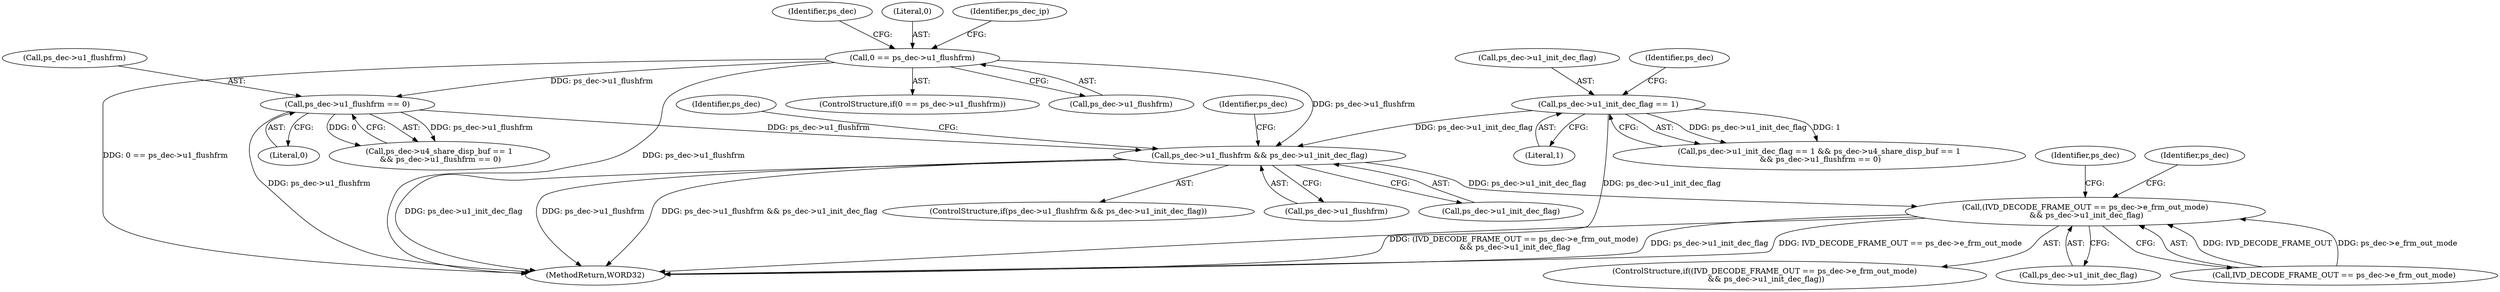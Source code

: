 digraph "0_Android_a78887bcffbc2995cf9ed72e0697acf560875e9e@pointer" {
"1000705" [label="(Call,ps_dec->u1_flushfrm && ps_dec->u1_init_dec_flag)"];
"1000253" [label="(Call,0 == ps_dec->u1_flushfrm)"];
"1000542" [label="(Call,ps_dec->u1_flushfrm == 0)"];
"1000531" [label="(Call,ps_dec->u1_init_dec_flag == 1)"];
"1001971" [label="(Call,(IVD_DECODE_FRAME_OUT == ps_dec->e_frm_out_mode)\n && ps_dec->u1_init_dec_flag)"];
"1002129" [label="(MethodReturn,WORD32)"];
"1000543" [label="(Call,ps_dec->u1_flushfrm)"];
"1002010" [label="(Identifier,ps_dec)"];
"1000536" [label="(Call,ps_dec->u4_share_disp_buf == 1\n && ps_dec->u1_flushfrm == 0)"];
"1000303" [label="(Identifier,ps_dec)"];
"1001982" [label="(Identifier,ps_dec)"];
"1001970" [label="(ControlStructure,if((IVD_DECODE_FRAME_OUT == ps_dec->e_frm_out_mode)\n && ps_dec->u1_init_dec_flag))"];
"1000704" [label="(ControlStructure,if(ps_dec->u1_flushfrm && ps_dec->u1_init_dec_flag))"];
"1000892" [label="(Identifier,ps_dec)"];
"1000254" [label="(Literal,0)"];
"1000530" [label="(Call,ps_dec->u1_init_dec_flag == 1 && ps_dec->u4_share_disp_buf == 1\n && ps_dec->u1_flushfrm == 0)"];
"1000253" [label="(Call,0 == ps_dec->u1_flushfrm)"];
"1000542" [label="(Call,ps_dec->u1_flushfrm == 0)"];
"1000532" [label="(Call,ps_dec->u1_init_dec_flag)"];
"1000705" [label="(Call,ps_dec->u1_flushfrm && ps_dec->u1_init_dec_flag)"];
"1000709" [label="(Call,ps_dec->u1_init_dec_flag)"];
"1000535" [label="(Literal,1)"];
"1000262" [label="(Identifier,ps_dec_ip)"];
"1000539" [label="(Identifier,ps_dec)"];
"1001977" [label="(Call,ps_dec->u1_init_dec_flag)"];
"1000714" [label="(Identifier,ps_dec)"];
"1000531" [label="(Call,ps_dec->u1_init_dec_flag == 1)"];
"1000546" [label="(Literal,0)"];
"1000706" [label="(Call,ps_dec->u1_flushfrm)"];
"1001972" [label="(Call,IVD_DECODE_FRAME_OUT == ps_dec->e_frm_out_mode)"];
"1000252" [label="(ControlStructure,if(0 == ps_dec->u1_flushfrm))"];
"1001971" [label="(Call,(IVD_DECODE_FRAME_OUT == ps_dec->e_frm_out_mode)\n && ps_dec->u1_init_dec_flag)"];
"1000255" [label="(Call,ps_dec->u1_flushfrm)"];
"1000705" -> "1000704"  [label="AST: "];
"1000705" -> "1000706"  [label="CFG: "];
"1000705" -> "1000709"  [label="CFG: "];
"1000706" -> "1000705"  [label="AST: "];
"1000709" -> "1000705"  [label="AST: "];
"1000714" -> "1000705"  [label="CFG: "];
"1000892" -> "1000705"  [label="CFG: "];
"1000705" -> "1002129"  [label="DDG: ps_dec->u1_init_dec_flag"];
"1000705" -> "1002129"  [label="DDG: ps_dec->u1_flushfrm"];
"1000705" -> "1002129"  [label="DDG: ps_dec->u1_flushfrm && ps_dec->u1_init_dec_flag"];
"1000253" -> "1000705"  [label="DDG: ps_dec->u1_flushfrm"];
"1000542" -> "1000705"  [label="DDG: ps_dec->u1_flushfrm"];
"1000531" -> "1000705"  [label="DDG: ps_dec->u1_init_dec_flag"];
"1000705" -> "1001971"  [label="DDG: ps_dec->u1_init_dec_flag"];
"1000253" -> "1000252"  [label="AST: "];
"1000253" -> "1000255"  [label="CFG: "];
"1000254" -> "1000253"  [label="AST: "];
"1000255" -> "1000253"  [label="AST: "];
"1000262" -> "1000253"  [label="CFG: "];
"1000303" -> "1000253"  [label="CFG: "];
"1000253" -> "1002129"  [label="DDG: 0 == ps_dec->u1_flushfrm"];
"1000253" -> "1002129"  [label="DDG: ps_dec->u1_flushfrm"];
"1000253" -> "1000542"  [label="DDG: ps_dec->u1_flushfrm"];
"1000542" -> "1000536"  [label="AST: "];
"1000542" -> "1000546"  [label="CFG: "];
"1000543" -> "1000542"  [label="AST: "];
"1000546" -> "1000542"  [label="AST: "];
"1000536" -> "1000542"  [label="CFG: "];
"1000542" -> "1002129"  [label="DDG: ps_dec->u1_flushfrm"];
"1000542" -> "1000536"  [label="DDG: ps_dec->u1_flushfrm"];
"1000542" -> "1000536"  [label="DDG: 0"];
"1000531" -> "1000530"  [label="AST: "];
"1000531" -> "1000535"  [label="CFG: "];
"1000532" -> "1000531"  [label="AST: "];
"1000535" -> "1000531"  [label="AST: "];
"1000539" -> "1000531"  [label="CFG: "];
"1000530" -> "1000531"  [label="CFG: "];
"1000531" -> "1002129"  [label="DDG: ps_dec->u1_init_dec_flag"];
"1000531" -> "1000530"  [label="DDG: ps_dec->u1_init_dec_flag"];
"1000531" -> "1000530"  [label="DDG: 1"];
"1001971" -> "1001970"  [label="AST: "];
"1001971" -> "1001972"  [label="CFG: "];
"1001971" -> "1001977"  [label="CFG: "];
"1001972" -> "1001971"  [label="AST: "];
"1001977" -> "1001971"  [label="AST: "];
"1001982" -> "1001971"  [label="CFG: "];
"1002010" -> "1001971"  [label="CFG: "];
"1001971" -> "1002129"  [label="DDG: (IVD_DECODE_FRAME_OUT == ps_dec->e_frm_out_mode)\n && ps_dec->u1_init_dec_flag"];
"1001971" -> "1002129"  [label="DDG: ps_dec->u1_init_dec_flag"];
"1001971" -> "1002129"  [label="DDG: IVD_DECODE_FRAME_OUT == ps_dec->e_frm_out_mode"];
"1001972" -> "1001971"  [label="DDG: IVD_DECODE_FRAME_OUT"];
"1001972" -> "1001971"  [label="DDG: ps_dec->e_frm_out_mode"];
}
